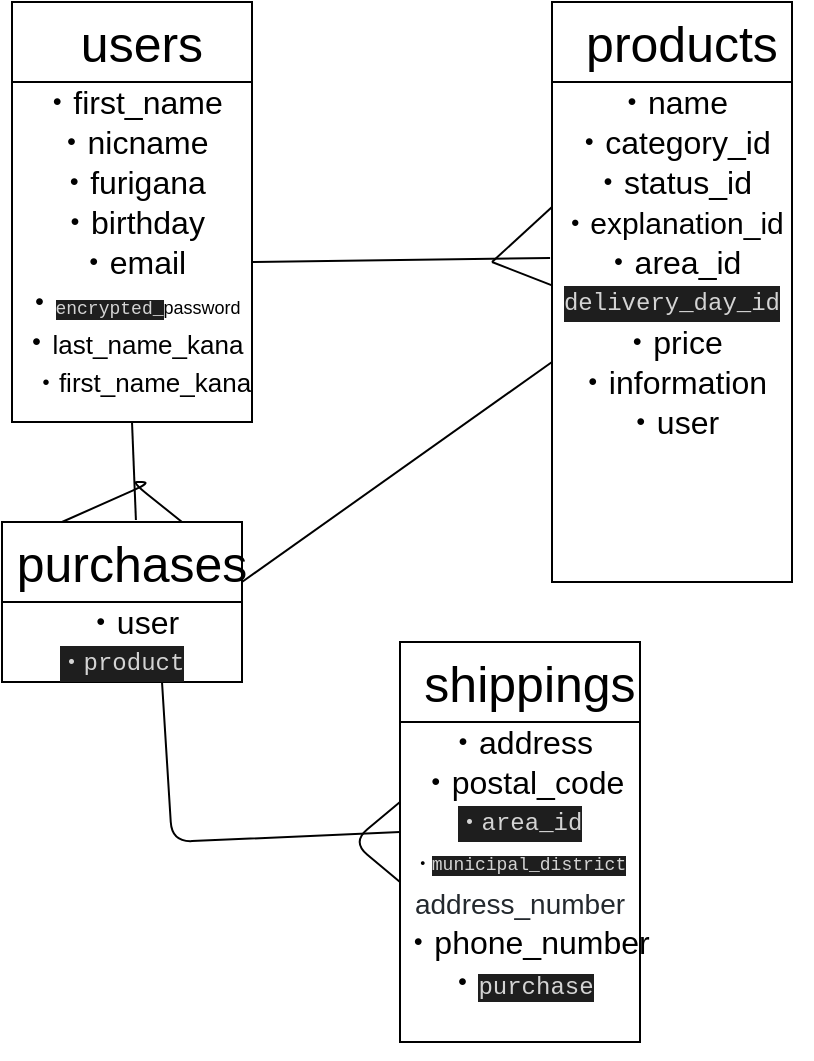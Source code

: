 <mxfile>
    <diagram id="PXDq4ERHji3AWVbzBYjK" name="ページ1">
        <mxGraphModel dx="410" dy="1755" grid="1" gridSize="10" guides="1" tooltips="1" connect="1" arrows="1" fold="1" page="1" pageScale="1" pageWidth="827" pageHeight="1169" math="0" shadow="0">
            <root>
                <mxCell id="0"/>
                <mxCell id="1" parent="0"/>
                <mxCell id="5" value="" style="rounded=0;whiteSpace=wrap;html=1;fontFamily=Helvetica;" parent="1" vertex="1">
                    <mxGeometry x="90" y="-180" width="120" height="60" as="geometry"/>
                </mxCell>
                <mxCell id="6" value="" style="rounded=0;whiteSpace=wrap;html=1;" parent="1" vertex="1">
                    <mxGeometry x="90" y="-140" width="120" height="170" as="geometry"/>
                </mxCell>
                <mxCell id="10" value="&lt;font style=&quot;font-size: 25px&quot;&gt;users&lt;/font&gt;" style="text;html=1;strokeColor=none;fillColor=none;align=center;verticalAlign=middle;whiteSpace=wrap;rounded=0;fontFamily=Helvetica;" parent="1" vertex="1">
                    <mxGeometry x="90" y="-170" width="130" height="20" as="geometry"/>
                </mxCell>
                <mxCell id="11" value="&lt;font style=&quot;font-size: 16px&quot;&gt;・first_name&lt;/font&gt;" style="text;html=1;strokeColor=none;fillColor=none;align=center;verticalAlign=middle;whiteSpace=wrap;rounded=0;fontFamily=Helvetica;" parent="1" vertex="1">
                    <mxGeometry x="90" y="-140" width="120" height="20" as="geometry"/>
                </mxCell>
                <mxCell id="16" value="&lt;font style=&quot;font-size: 16px&quot;&gt;・birthday&lt;/font&gt;" style="text;html=1;strokeColor=none;fillColor=none;align=center;verticalAlign=middle;whiteSpace=wrap;rounded=0;fontFamily=Helvetica;" parent="1" vertex="1">
                    <mxGeometry x="90" y="-80" width="120" height="20" as="geometry"/>
                </mxCell>
                <mxCell id="17" value="&lt;font style=&quot;font-size: 16px&quot;&gt;・email&lt;br&gt;&lt;/font&gt;" style="text;html=1;strokeColor=none;fillColor=none;align=center;verticalAlign=middle;whiteSpace=wrap;rounded=0;fontFamily=Helvetica;" parent="1" vertex="1">
                    <mxGeometry x="90" y="-60" width="120" height="20" as="geometry"/>
                </mxCell>
                <mxCell id="18" value="&lt;span style=&quot;font-size: 16px&quot;&gt;・&lt;/span&gt;&lt;font style=&quot;font-size: 9px&quot;&gt;&lt;span style=&quot;background-color: rgb(30 , 30 , 30) ; color: rgb(212 , 212 , 212) ; font-family: &amp;#34;menlo&amp;#34; , &amp;#34;monaco&amp;#34; , &amp;#34;courier new&amp;#34; , monospace&quot;&gt;encrypted_&lt;/span&gt;&lt;span&gt;password&lt;/span&gt;&lt;/font&gt;" style="text;html=1;strokeColor=none;fillColor=none;align=center;verticalAlign=middle;whiteSpace=wrap;rounded=0;fontFamily=Helvetica;" parent="1" vertex="1">
                    <mxGeometry x="90" y="-40" width="120" height="20" as="geometry"/>
                </mxCell>
                <mxCell id="19" value="&lt;span style=&quot;font-size: 16px&quot;&gt;・nicname&lt;/span&gt;" style="text;html=1;strokeColor=none;fillColor=none;align=center;verticalAlign=middle;whiteSpace=wrap;rounded=0;fontFamily=Helvetica;" parent="1" vertex="1">
                    <mxGeometry x="110" y="-120" width="80" height="20" as="geometry"/>
                </mxCell>
                <mxCell id="20" value="&lt;span style=&quot;font-size: 16px&quot;&gt;・furigana&lt;/span&gt;" style="text;html=1;strokeColor=none;fillColor=none;align=center;verticalAlign=middle;whiteSpace=wrap;rounded=0;fontFamily=Helvetica;" parent="1" vertex="1">
                    <mxGeometry x="90" y="-100" width="120" height="20" as="geometry"/>
                </mxCell>
                <mxCell id="21" style="edgeStyle=orthogonalEdgeStyle;rounded=0;orthogonalLoop=1;jettySize=auto;html=1;exitX=0.5;exitY=1;exitDx=0;exitDy=0;fontFamily=Helvetica;" parent="1" source="6" target="6" edge="1">
                    <mxGeometry relative="1" as="geometry"/>
                </mxCell>
                <mxCell id="24" value="" style="rounded=0;whiteSpace=wrap;html=1;fontFamily=Helvetica;" parent="1" vertex="1">
                    <mxGeometry x="360" y="-180" width="120" height="60" as="geometry"/>
                </mxCell>
                <mxCell id="25" value="" style="rounded=0;whiteSpace=wrap;html=1;fontFamily=Helvetica;" parent="1" vertex="1">
                    <mxGeometry x="360" y="-140" width="120" height="250" as="geometry"/>
                </mxCell>
                <mxCell id="26" value="&lt;font style=&quot;font-size: 25px&quot;&gt;products&lt;/font&gt;" style="text;html=1;strokeColor=none;fillColor=none;align=center;verticalAlign=middle;whiteSpace=wrap;rounded=0;fontFamily=Helvetica;" parent="1" vertex="1">
                    <mxGeometry x="360" y="-170" width="130" height="20" as="geometry"/>
                </mxCell>
                <mxCell id="27" value="&lt;span style=&quot;font-size: 16px&quot;&gt;・name&lt;/span&gt;" style="text;html=1;strokeColor=none;fillColor=none;align=center;verticalAlign=middle;whiteSpace=wrap;rounded=0;fontFamily=Helvetica;" parent="1" vertex="1">
                    <mxGeometry x="360" y="-140" width="120" height="20" as="geometry"/>
                </mxCell>
                <mxCell id="28" value="&lt;span style=&quot;font-size: 16px&quot;&gt;・status_id&lt;/span&gt;" style="text;html=1;strokeColor=none;fillColor=none;align=center;verticalAlign=middle;whiteSpace=wrap;rounded=0;fontFamily=Helvetica;" parent="1" vertex="1">
                    <mxGeometry x="360" y="-100" width="120" height="20" as="geometry"/>
                </mxCell>
                <mxCell id="29" value="&lt;span style=&quot;font-size: 16px&quot;&gt;・category_id&lt;/span&gt;" style="text;html=1;strokeColor=none;fillColor=none;align=center;verticalAlign=middle;whiteSpace=wrap;rounded=0;fontFamily=Helvetica;" parent="1" vertex="1">
                    <mxGeometry x="360" y="-120" width="120" height="20" as="geometry"/>
                </mxCell>
                <mxCell id="34" value="&lt;span style=&quot;font-size: 16px&quot;&gt;・&lt;/span&gt;&lt;font style=&quot;font-size: 13px&quot;&gt;last_name_kana&lt;/font&gt;" style="text;html=1;strokeColor=none;fillColor=none;align=center;verticalAlign=middle;whiteSpace=wrap;rounded=0;fontFamily=Helvetica;" parent="1" vertex="1">
                    <mxGeometry x="90" y="-20" width="120" height="20" as="geometry"/>
                </mxCell>
                <mxCell id="35" value="&lt;font style=&quot;font-size: 16px&quot;&gt;&lt;div style=&quot;color: rgb(212 , 212 , 212) ; background-color: rgb(30 , 30 , 30) ; font-family: &amp;#34;menlo&amp;#34; , &amp;#34;monaco&amp;#34; , &amp;#34;courier new&amp;#34; , monospace ; font-size: 12px ; line-height: 18px&quot;&gt;delivery_day_id&lt;/div&gt;&lt;/font&gt;" style="text;html=1;strokeColor=none;fillColor=none;align=center;verticalAlign=middle;whiteSpace=wrap;rounded=0;fontFamily=Helvetica;" parent="1" vertex="1">
                    <mxGeometry x="360" y="-40" width="120" height="20" as="geometry"/>
                </mxCell>
                <mxCell id="36" value="&lt;font style=&quot;font-size: 16px&quot;&gt;・area_id&lt;br&gt;&lt;/font&gt;" style="text;html=1;strokeColor=none;fillColor=none;align=center;verticalAlign=middle;whiteSpace=wrap;rounded=0;fontFamily=Helvetica;" parent="1" vertex="1">
                    <mxGeometry x="360" y="-60" width="120" height="20" as="geometry"/>
                </mxCell>
                <mxCell id="37" value="&lt;font&gt;&lt;font style=&quot;font-size: 15px&quot;&gt;・explanation_id&lt;/font&gt;&lt;br&gt;&lt;/font&gt;" style="text;html=1;strokeColor=none;fillColor=none;align=center;verticalAlign=middle;whiteSpace=wrap;rounded=0;fontFamily=Helvetica;" parent="1" vertex="1">
                    <mxGeometry x="360" y="-80" width="120" height="20" as="geometry"/>
                </mxCell>
                <mxCell id="38" value="&lt;font style=&quot;font-size: 16px&quot;&gt;・user&lt;br&gt;&lt;/font&gt;" style="text;html=1;strokeColor=none;fillColor=none;align=center;verticalAlign=middle;whiteSpace=wrap;rounded=0;fontFamily=Helvetica;" parent="1" vertex="1">
                    <mxGeometry x="360" y="20" width="120" height="20" as="geometry"/>
                </mxCell>
                <mxCell id="39" value="&lt;font style=&quot;font-size: 16px&quot;&gt;・information&lt;br&gt;&lt;/font&gt;" style="text;html=1;strokeColor=none;fillColor=none;align=center;verticalAlign=middle;whiteSpace=wrap;rounded=0;fontFamily=Helvetica;" parent="1" vertex="1">
                    <mxGeometry x="360" width="120" height="20" as="geometry"/>
                </mxCell>
                <mxCell id="40" value="&lt;font style=&quot;font-size: 16px&quot;&gt;・price&lt;br&gt;&lt;/font&gt;" style="text;html=1;strokeColor=none;fillColor=none;align=center;verticalAlign=middle;whiteSpace=wrap;rounded=0;fontFamily=Helvetica;" parent="1" vertex="1">
                    <mxGeometry x="360" y="-20" width="120" height="20" as="geometry"/>
                </mxCell>
                <mxCell id="42" value="" style="rounded=0;whiteSpace=wrap;html=1;fontFamily=Helvetica;" parent="1" vertex="1">
                    <mxGeometry x="85" y="80" width="120" height="60" as="geometry"/>
                </mxCell>
                <mxCell id="43" value="" style="rounded=0;whiteSpace=wrap;html=1;" parent="1" vertex="1">
                    <mxGeometry x="85" y="120" width="120" height="40" as="geometry"/>
                </mxCell>
                <mxCell id="44" value="&lt;span style=&quot;font-size: 25px&quot;&gt;purchases&lt;/span&gt;" style="text;html=1;strokeColor=none;fillColor=none;align=center;verticalAlign=middle;whiteSpace=wrap;rounded=0;fontFamily=Helvetica;" parent="1" vertex="1">
                    <mxGeometry x="85" y="90" width="130" height="20" as="geometry"/>
                </mxCell>
                <mxCell id="45" value="&lt;span style=&quot;font-size: 16px&quot;&gt;・user&lt;/span&gt;" style="text;html=1;strokeColor=none;fillColor=none;align=center;verticalAlign=middle;whiteSpace=wrap;rounded=0;fontFamily=Helvetica;" parent="1" vertex="1">
                    <mxGeometry x="90" y="120" width="120" height="20" as="geometry"/>
                </mxCell>
                <mxCell id="49" value="&lt;div style=&quot;color: rgb(212 , 212 , 212) ; background-color: rgb(30 , 30 , 30) ; font-family: &amp;#34;menlo&amp;#34; , &amp;#34;monaco&amp;#34; , &amp;#34;courier new&amp;#34; , monospace ; line-height: 18px&quot;&gt;・product&lt;/div&gt;" style="text;html=1;strokeColor=none;fillColor=none;align=center;verticalAlign=middle;whiteSpace=wrap;rounded=0;fontFamily=Helvetica;" parent="1" vertex="1">
                    <mxGeometry x="105" y="140" width="80" height="20" as="geometry"/>
                </mxCell>
                <mxCell id="51" style="edgeStyle=orthogonalEdgeStyle;rounded=0;orthogonalLoop=1;jettySize=auto;html=1;exitX=0.5;exitY=1;exitDx=0;exitDy=0;fontFamily=Helvetica;" parent="1" source="43" target="43" edge="1">
                    <mxGeometry relative="1" as="geometry"/>
                </mxCell>
                <mxCell id="53" value="" style="rounded=0;whiteSpace=wrap;html=1;fontFamily=Helvetica;" parent="1" vertex="1">
                    <mxGeometry x="284" y="140" width="120" height="60" as="geometry"/>
                </mxCell>
                <mxCell id="54" value="" style="rounded=0;whiteSpace=wrap;html=1;" parent="1" vertex="1">
                    <mxGeometry x="284" y="180" width="120" height="160" as="geometry"/>
                </mxCell>
                <mxCell id="55" value="&lt;span style=&quot;font-size: 25px&quot;&gt;shippings&lt;/span&gt;" style="text;html=1;strokeColor=none;fillColor=none;align=center;verticalAlign=middle;whiteSpace=wrap;rounded=0;fontFamily=Helvetica;" parent="1" vertex="1">
                    <mxGeometry x="284" y="150" width="130" height="20" as="geometry"/>
                </mxCell>
                <mxCell id="56" value="&lt;span style=&quot;font-size: 16px&quot;&gt;・address&lt;/span&gt;" style="text;html=1;strokeColor=none;fillColor=none;align=center;verticalAlign=middle;whiteSpace=wrap;rounded=0;fontFamily=Helvetica;" parent="1" vertex="1">
                    <mxGeometry x="284" y="180" width="120" height="20" as="geometry"/>
                </mxCell>
                <mxCell id="57" value="&lt;font style=&quot;font-size: 9px&quot;&gt;・&lt;span style=&quot;background-color: rgb(30 , 30 , 30) ; color: rgb(212 , 212 , 212) ; font-family: &amp;#34;menlo&amp;#34; , &amp;#34;monaco&amp;#34; , &amp;#34;courier new&amp;#34; , monospace&quot;&gt;municipal_district&lt;/span&gt;&lt;/font&gt;" style="text;html=1;strokeColor=none;fillColor=none;align=center;verticalAlign=middle;whiteSpace=wrap;rounded=0;fontFamily=Helvetica;" parent="1" vertex="1">
                    <mxGeometry x="284" y="240" width="120" height="20" as="geometry"/>
                </mxCell>
                <mxCell id="58" value="&lt;font style=&quot;font-size: 16px&quot;&gt;&lt;span style=&quot;color: rgb(36 , 41 , 46) ; font-family: , , &amp;#34;segoe ui&amp;#34; , &amp;#34;helvetica&amp;#34; , &amp;#34;arial&amp;#34; , sans-serif , &amp;#34;apple color emoji&amp;#34; , &amp;#34;segoe ui emoji&amp;#34; ; font-size: 14px ; background-color: rgb(255 , 255 , 255)&quot;&gt;address_number&lt;/span&gt;&lt;br&gt;&lt;/font&gt;" style="text;html=1;strokeColor=none;fillColor=none;align=center;verticalAlign=middle;whiteSpace=wrap;rounded=0;fontFamily=Helvetica;" parent="1" vertex="1">
                    <mxGeometry x="284" y="260" width="120" height="20" as="geometry"/>
                </mxCell>
                <mxCell id="59" value="&lt;span style=&quot;font-size: 16px&quot;&gt;・phone_number&lt;/span&gt;" style="text;html=1;strokeColor=none;fillColor=none;align=center;verticalAlign=middle;whiteSpace=wrap;rounded=0;fontFamily=Helvetica;" parent="1" vertex="1">
                    <mxGeometry x="284" y="280" width="126" height="20" as="geometry"/>
                </mxCell>
                <mxCell id="60" value="&lt;span style=&quot;font-size: 16px&quot;&gt;・postal_code&lt;/span&gt;" style="text;html=1;strokeColor=none;fillColor=none;align=center;verticalAlign=middle;whiteSpace=wrap;rounded=0;fontFamily=Helvetica;" parent="1" vertex="1">
                    <mxGeometry x="290" y="200" width="110" height="20" as="geometry"/>
                </mxCell>
                <mxCell id="61" value="&lt;div style=&quot;color: rgb(212 , 212 , 212) ; background-color: rgb(30 , 30 , 30) ; font-family: &amp;#34;menlo&amp;#34; , &amp;#34;monaco&amp;#34; , &amp;#34;courier new&amp;#34; , monospace ; line-height: 18px&quot;&gt;・area_id&lt;/div&gt;" style="text;html=1;strokeColor=none;fillColor=none;align=center;verticalAlign=middle;whiteSpace=wrap;rounded=0;fontFamily=Helvetica;" parent="1" vertex="1">
                    <mxGeometry x="284" y="220" width="120" height="20" as="geometry"/>
                </mxCell>
                <mxCell id="62" style="edgeStyle=orthogonalEdgeStyle;rounded=0;orthogonalLoop=1;jettySize=auto;html=1;exitX=0.5;exitY=1;exitDx=0;exitDy=0;fontFamily=Helvetica;" parent="1" source="54" target="54" edge="1">
                    <mxGeometry relative="1" as="geometry"/>
                </mxCell>
                <mxCell id="67" value="" style="endArrow=none;html=1;fontFamily=Helvetica;entryX=-0.008;entryY=0.352;entryDx=0;entryDy=0;exitX=1;exitY=0.5;exitDx=0;exitDy=0;entryPerimeter=0;" parent="1" source="17" target="25" edge="1">
                    <mxGeometry width="50" height="50" relative="1" as="geometry">
                        <mxPoint x="240" y="90" as="sourcePoint"/>
                        <mxPoint x="290" y="40" as="targetPoint"/>
                    </mxGeometry>
                </mxCell>
                <mxCell id="68" value="" style="endArrow=none;html=1;fontFamily=Helvetica;entryX=0;entryY=0.25;entryDx=0;entryDy=0;" parent="1" target="25" edge="1">
                    <mxGeometry width="50" height="50" relative="1" as="geometry">
                        <mxPoint x="330" y="-50" as="sourcePoint"/>
                        <mxPoint x="370" y="-40" as="targetPoint"/>
                    </mxGeometry>
                </mxCell>
                <mxCell id="69" value="" style="endArrow=none;html=1;fontFamily=Helvetica;entryX=0;entryY=1;entryDx=0;entryDy=0;" parent="1" source="25" edge="1">
                    <mxGeometry width="50" height="50" relative="1" as="geometry">
                        <mxPoint x="280" y="110" as="sourcePoint"/>
                        <mxPoint x="330" y="-50" as="targetPoint"/>
                    </mxGeometry>
                </mxCell>
                <mxCell id="73" value="" style="endArrow=none;html=1;fontFamily=Helvetica;entryX=0.5;entryY=1;entryDx=0;entryDy=0;exitX=0.558;exitY=-0.017;exitDx=0;exitDy=0;exitPerimeter=0;" parent="1" source="42" target="6" edge="1">
                    <mxGeometry width="50" height="50" relative="1" as="geometry">
                        <mxPoint x="240" y="90" as="sourcePoint"/>
                        <mxPoint x="290" y="40" as="targetPoint"/>
                    </mxGeometry>
                </mxCell>
                <mxCell id="74" value="" style="endArrow=none;html=1;fontFamily=Helvetica;exitX=0.25;exitY=0;exitDx=0;exitDy=0;entryX=0.75;entryY=0;entryDx=0;entryDy=0;" parent="1" source="42" target="42" edge="1">
                    <mxGeometry width="50" height="50" relative="1" as="geometry">
                        <mxPoint x="120" y="70" as="sourcePoint"/>
                        <mxPoint x="290" y="40" as="targetPoint"/>
                        <Array as="points">
                            <mxPoint x="160" y="60"/>
                            <mxPoint x="150" y="60"/>
                        </Array>
                    </mxGeometry>
                </mxCell>
                <mxCell id="75" value="" style="endArrow=none;html=1;fontFamily=Helvetica;entryX=0;entryY=1;entryDx=0;entryDy=0;" parent="1" target="40" edge="1">
                    <mxGeometry width="50" height="50" relative="1" as="geometry">
                        <mxPoint x="205" y="110" as="sourcePoint"/>
                        <mxPoint x="255" y="60" as="targetPoint"/>
                    </mxGeometry>
                </mxCell>
                <mxCell id="76" value="" style="endArrow=none;html=1;fontFamily=Helvetica;exitX=0.75;exitY=1;exitDx=0;exitDy=0;entryX=0;entryY=0.75;entryDx=0;entryDy=0;" parent="1" source="49" target="61" edge="1">
                    <mxGeometry width="50" height="50" relative="1" as="geometry">
                        <mxPoint x="240" y="90" as="sourcePoint"/>
                        <mxPoint x="290" y="40" as="targetPoint"/>
                        <Array as="points">
                            <mxPoint x="170" y="240"/>
                        </Array>
                    </mxGeometry>
                </mxCell>
                <mxCell id="77" value="" style="endArrow=none;html=1;fontFamily=Helvetica;entryX=0;entryY=0;entryDx=0;entryDy=0;exitX=0;exitY=0.25;exitDx=0;exitDy=0;" parent="1" source="54" target="58" edge="1">
                    <mxGeometry width="50" height="50" relative="1" as="geometry">
                        <mxPoint x="280" y="200" as="sourcePoint"/>
                        <mxPoint x="290" y="40" as="targetPoint"/>
                        <Array as="points">
                            <mxPoint x="260" y="240"/>
                        </Array>
                    </mxGeometry>
                </mxCell>
                <mxCell id="79" value="&lt;font style=&quot;font-size: 13px&quot;&gt;・first_name_kana&lt;/font&gt;" style="text;html=1;strokeColor=none;fillColor=none;align=center;verticalAlign=middle;whiteSpace=wrap;rounded=0;fontFamily=Helvetica;" vertex="1" parent="1">
                    <mxGeometry x="95" width="120" height="20" as="geometry"/>
                </mxCell>
                <mxCell id="81" value="&lt;span style=&quot;font-size: 16px&quot;&gt;・&lt;/span&gt;&lt;span style=&quot;background-color: rgb(30 , 30 , 30) ; color: rgb(212 , 212 , 212) ; font-family: &amp;#34;menlo&amp;#34; , &amp;#34;monaco&amp;#34; , &amp;#34;courier new&amp;#34; , monospace&quot;&gt;purchase&lt;/span&gt;" style="text;html=1;strokeColor=none;fillColor=none;align=center;verticalAlign=middle;whiteSpace=wrap;rounded=0;fontFamily=Helvetica;" vertex="1" parent="1">
                    <mxGeometry x="281" y="300" width="126" height="20" as="geometry"/>
                </mxCell>
            </root>
        </mxGraphModel>
    </diagram>
</mxfile>